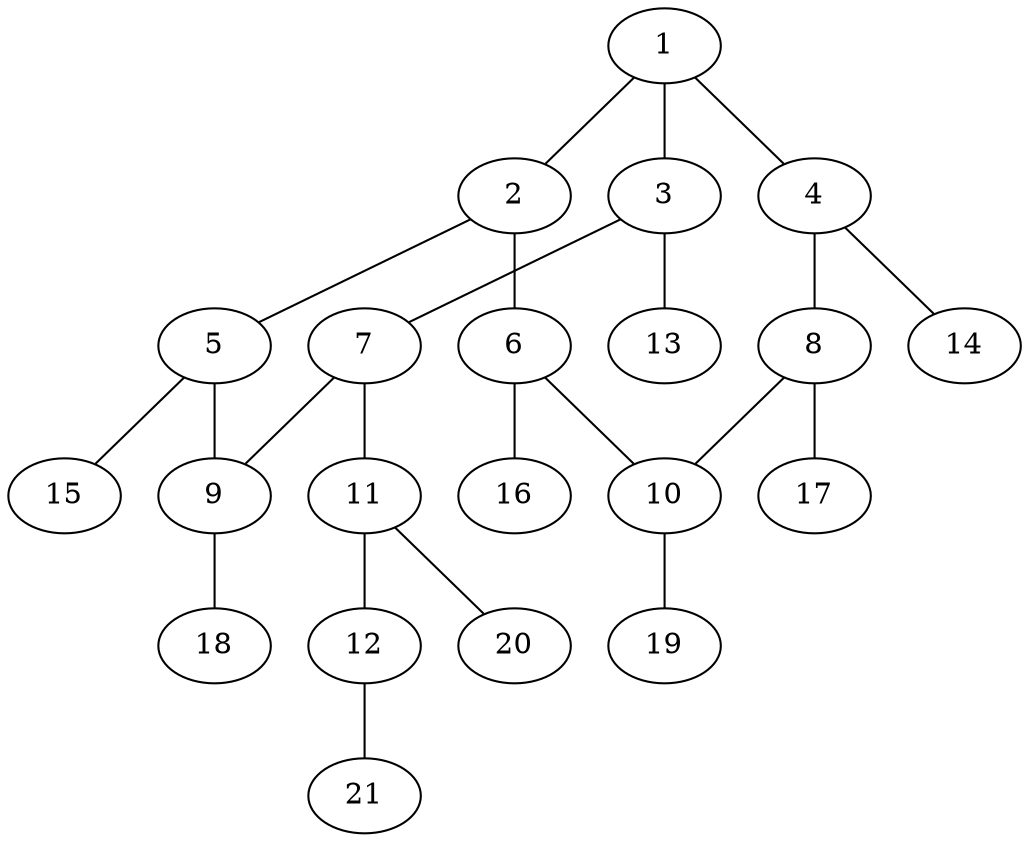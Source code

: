 graph molecule_755 {
	1	 [chem=C];
	2	 [chem=C];
	1 -- 2	 [valence=1];
	3	 [chem=C];
	1 -- 3	 [valence=2];
	4	 [chem=C];
	1 -- 4	 [valence=1];
	5	 [chem=C];
	2 -- 5	 [valence=2];
	6	 [chem=C];
	2 -- 6	 [valence=1];
	7	 [chem=C];
	3 -- 7	 [valence=1];
	13	 [chem=H];
	3 -- 13	 [valence=1];
	8	 [chem=C];
	4 -- 8	 [valence=2];
	14	 [chem=H];
	4 -- 14	 [valence=1];
	9	 [chem=C];
	5 -- 9	 [valence=1];
	15	 [chem=H];
	5 -- 15	 [valence=1];
	10	 [chem=C];
	6 -- 10	 [valence=2];
	16	 [chem=H];
	6 -- 16	 [valence=1];
	7 -- 9	 [valence=2];
	11	 [chem=N];
	7 -- 11	 [valence=1];
	8 -- 10	 [valence=1];
	17	 [chem=H];
	8 -- 17	 [valence=1];
	18	 [chem=H];
	9 -- 18	 [valence=1];
	19	 [chem=H];
	10 -- 19	 [valence=1];
	12	 [chem=O];
	11 -- 12	 [valence=1];
	20	 [chem=H];
	11 -- 20	 [valence=1];
	21	 [chem=H];
	12 -- 21	 [valence=1];
}
